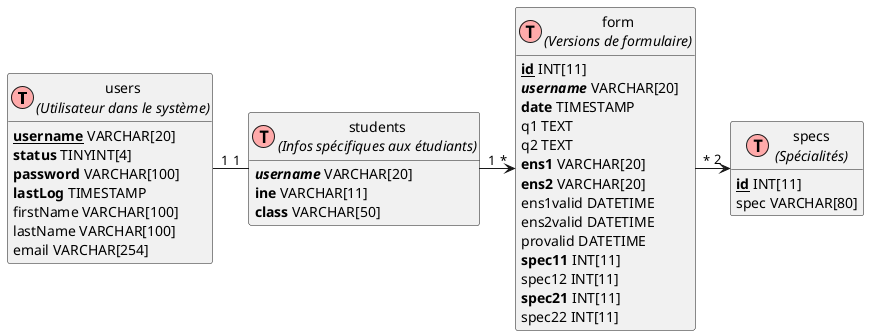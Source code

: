 @startuml
/'
' uncomment the line below if you're using computer with a retina display
' skinparam dpi 300
!define Table(name,desc) class name as "desc" << (T,#FFAAAA) >>
' we use bold for primary key
' green color for unique
' and underscore for not_null
!define primary_key(x) <b>x</b>
!define unique(x) <color:green>x</color>
!define not_null(x) <u>x</u>
' other tags available:
' <i></i>
' <back:COLOR></color>, where color is a color name or html color code
' (#FFAACC)
' see: http://plantuml.com/classes.html#More
hide methods
hide stereotypes

' entities

Table(user, "user\n(User in our system)") {
primary_key(id) INTEGER
not_null(unique(username)) VARCHAR[32]
not_null(password) VARCHAR[64]
}

Table(session, "session\n(session for user)") {
primary_key(id) INTEGER
not_null(user_id) INTEGER
not_null(unique(session_id)) VARCHAR[64]
}

Table(user_profile, "user_profile\n(Some info of user)") {
primary_key(user_id) INTEGER
age SMALLINT
gender SMALLINT
birthday DATETIME
}

Table(group, "group\n(group of users)") {
primary_key(id) INTEGER
not_null(name) VARCHAR[32]
}

Table(user_group, "user_group\n(relationship of user and group)") {
primary_key(user_id) INTEGER
primary_key(group_id) INTEGER
joined_at DATETIME
}

' relationships
' one-to-one relationship
user -- user_profile : "A user only \nhas one profile"
' one to may relationship
user --> session : "A user may have\n many sessions"
' many to many relationship
' Add mark if you like
user "1" --> "*" user_group : "A user may be \nin many groups"
group "1" --> "0..N" user_group : "A group may \ncontain many users"
'/



!define Table(name,desc) class name as "desc" << (T,#FFAAAA) >>
' we use bold for primary key
' green color for unique
' and underscore for not_null
!define primary_key(x) <u>x</u>
!define foreign_key(x) <i>x</i>
!define not_null(x) <b>x</b>
' other tags available:
' <i></i>
' <back:COLOR></color>, where color is a color name or html color code
' (#FFAACC)
' see: http://plantuml.com/classes.html#More
hide methods
hide stereotypes


Table(users, "users\n<i>(Utilisateur dans le système)</i>") {
not_null(primary_key(username)) VARCHAR[20]
not_null(status) TINYINT[4]
not_null(password) VARCHAR[100]
not_null(lastLog) TIMESTAMP
firstName VARCHAR[100]
lastName VARCHAR[100]
email VARCHAR[254]
}

Table(students, "students\n<i>(Infos spécifiques aux étudiants)</i>") {
not_null(foreign_key(username)) VARCHAR[20]
not_null(ine) VARCHAR[11]
not_null(class) VARCHAR[50]
}

Table(form, "form\n<i>(Versions de formulaire)</i>") {
not_null(primary_key(id)) INT[11]
not_null(foreign_key(username)) VARCHAR[20]
not_null(date) TIMESTAMP
q1 TEXT
q2 TEXT
not_null(ens1) VARCHAR[20]
not_null(ens2) VARCHAR[20]
ens1valid DATETIME
ens2valid DATETIME
provalid DATETIME
not_null(spec11) INT[11]
spec12 INT[11]
not_null(spec21) INT[11]
spec22 INT[11]
}

Table(specs, "specs\n<i>(Spécialités)</i>") {
not_null(primary_key(id)) INT[11]
spec VARCHAR[80]
}

users "1" -right- "1" students
students "1" -right-> "*" form
form "*" -right-> "2" specs
@enduml
